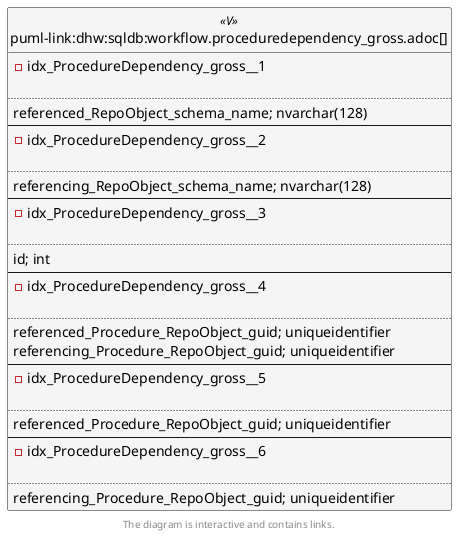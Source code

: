 @startuml
left to right direction
'top to bottom direction
hide circle
'avoide "." issues:
set namespaceSeparator none


skinparam class {
  BackgroundColor White
  BackgroundColor<<FN>> Yellow
  BackgroundColor<<FS>> Yellow
  BackgroundColor<<FT>> LightGray
  BackgroundColor<<IF>> Yellow
  BackgroundColor<<IS>> Yellow
  BackgroundColor<<P>> Aqua
  BackgroundColor<<PC>> Aqua
  BackgroundColor<<SN>> Yellow
  BackgroundColor<<SO>> SlateBlue
  BackgroundColor<<TF>> LightGray
  BackgroundColor<<TR>> Tomato
  BackgroundColor<<U>> White
  BackgroundColor<<V>> WhiteSmoke
  BackgroundColor<<X>> Aqua
  BackgroundColor<<external>> AliceBlue
}


entity "puml-link:dhw:sqldb:workflow.proceduredependency_gross.adoc[]" as workflow.ProcedureDependency_gross << V >> {
- idx_ProcedureDependency_gross__1

..
referenced_RepoObject_schema_name; nvarchar(128)
--
- idx_ProcedureDependency_gross__2

..
referencing_RepoObject_schema_name; nvarchar(128)
--
- idx_ProcedureDependency_gross__3

..
id; int
--
- idx_ProcedureDependency_gross__4

..
referenced_Procedure_RepoObject_guid; uniqueidentifier
referencing_Procedure_RepoObject_guid; uniqueidentifier
--
- idx_ProcedureDependency_gross__5

..
referenced_Procedure_RepoObject_guid; uniqueidentifier
--
- idx_ProcedureDependency_gross__6

..
referencing_Procedure_RepoObject_guid; uniqueidentifier
}

footer The diagram is interactive and contains links.
@enduml

